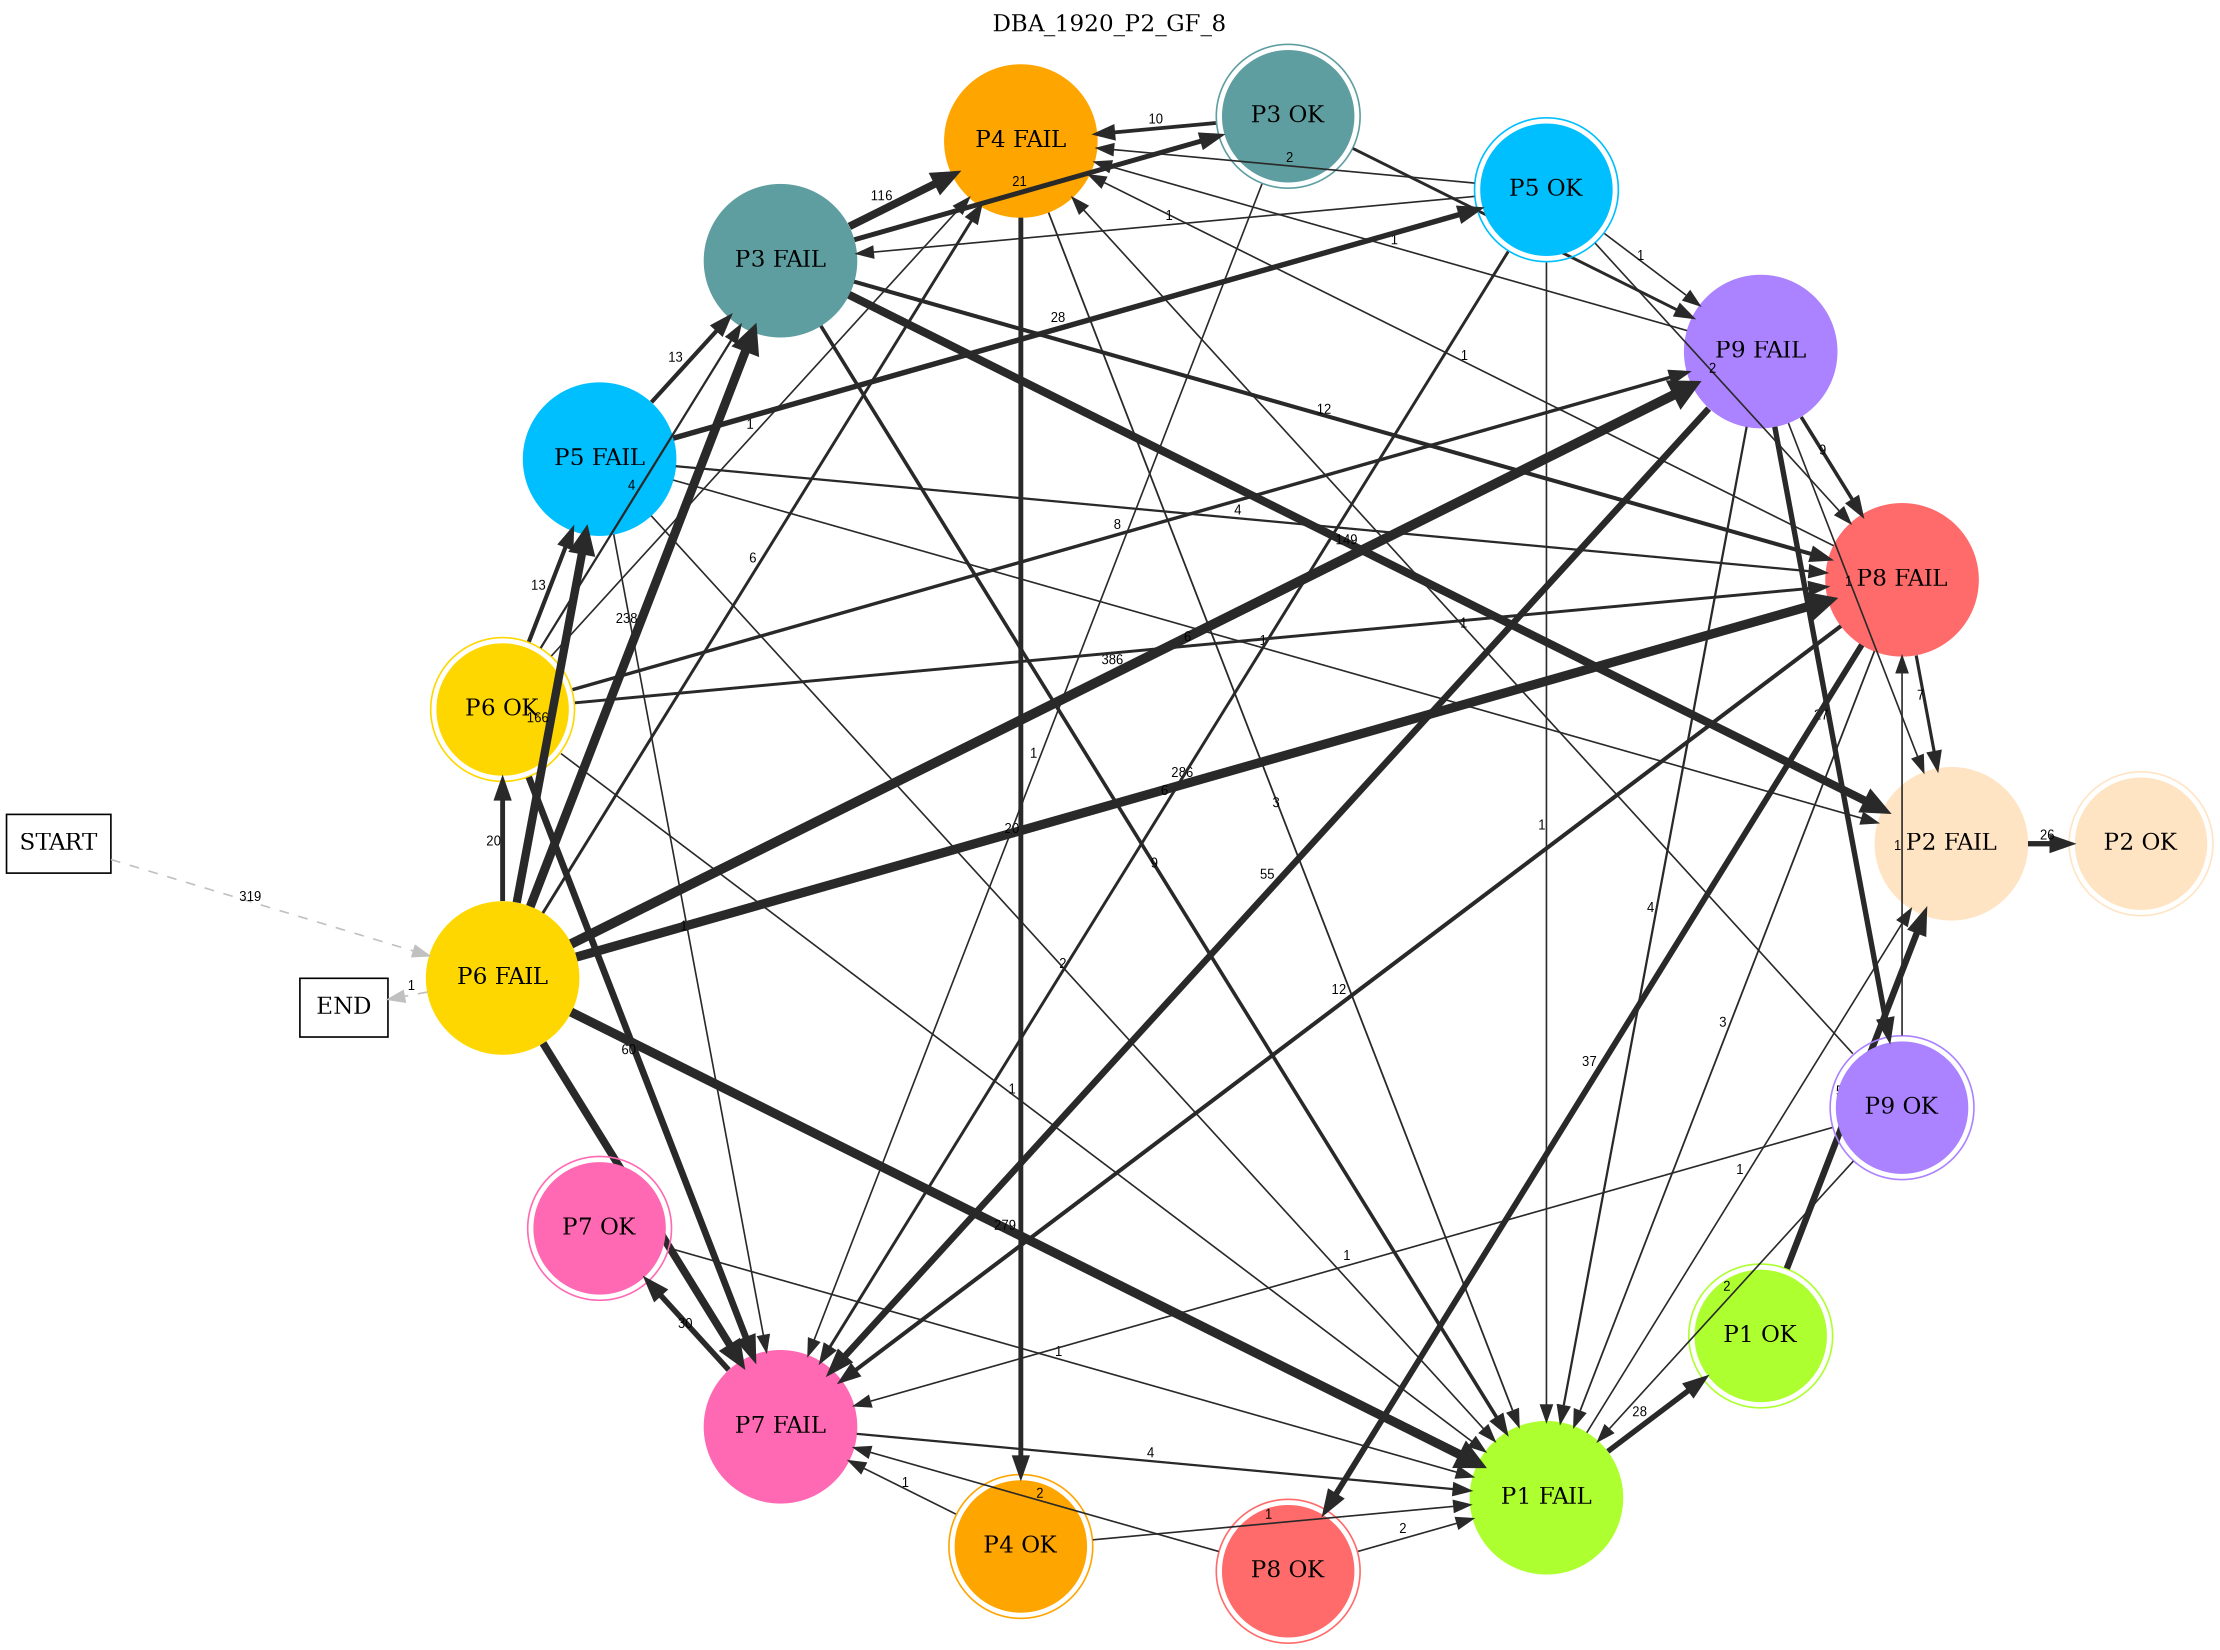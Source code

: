 digraph DBA_1920_P2_GF_8 {
	labelloc="t";
	label=DBA_1920_P2_GF_8;
	dpi = 150
	size="16,11!";
	margin = 0;
layout=circo;
"START" [shape=box, fillcolor=white, style=filled, color=black]
"P6 FAIL" [shape=circle, color=gold, style=filled]
"P3 FAIL" [shape=circle, color=cadetblue, style=filled]
"P1 FAIL" [shape=circle, color=greenyellow, style=filled]
"P6 OK" [shape=circle, color=gold, peripheries=2, style=filled]
"P1 OK" [shape=circle, color=greenyellow, peripheries=2, style=filled]
"P2 FAIL" [shape=circle, color=bisque, style=filled]
"P2 OK" [shape=circle, color=bisque, peripheries=2, style=filled]
"P4 FAIL" [shape=circle, color=orange, style=filled]
"P3 OK" [shape=circle, color=cadetblue, peripheries=2, style=filled]
"P9 FAIL" [shape=circle, color=mediumpurple1, style=filled]
"P8 FAIL" [shape=circle, color=indianred1, style=filled]
"P7 FAIL" [shape=circle, color=hotpink, style=filled]
"P7 OK" [shape=circle, color=hotpink, peripheries=2, style=filled]
"P5 FAIL" [shape=circle, color=deepskyblue, style=filled]
"P5 OK" [shape=circle, color=deepskyblue, peripheries=2, style=filled]
"P4 OK" [shape=circle, color=orange, peripheries=2, style=filled]
"P9 OK" [shape=circle, color=mediumpurple1, peripheries=2, style=filled]
"P8 OK" [shape=circle, color=indianred1, peripheries=2, style=filled]
"END" [shape=box, fillcolor=white, style=filled, color=black]
"START" -> "P6 FAIL" [ style = dashed color=grey label ="319" labelfloat=false fontname="Arial" fontsize=8]

"P6 FAIL" -> "P3 FAIL" [ color=grey16 penwidth = "5.47227067367148"label ="238" labelfloat=false fontname="Arial" fontsize=8]

"P6 FAIL" -> "P1 FAIL" [ color=grey16 penwidth = "5.63121178182137"label ="279" labelfloat=false fontname="Arial" fontsize=8]

"P6 FAIL" -> "P6 OK" [ color=grey16 penwidth = "2.99573227355399"label ="20" labelfloat=false fontname="Arial" fontsize=8]

"P6 FAIL" -> "P4 FAIL" [ color=grey16 penwidth = "1.79175946922805"label ="6" labelfloat=false fontname="Arial" fontsize=8]

"P6 FAIL" -> "P9 FAIL" [ color=grey16 penwidth = "5.95583736946483"label ="386" labelfloat=false fontname="Arial" fontsize=8]

"P6 FAIL" -> "P8 FAIL" [ color=grey16 penwidth = "5.65599181081985"label ="286" labelfloat=false fontname="Arial" fontsize=8]

"P6 FAIL" -> "P7 FAIL" [ color=grey16 penwidth = "4.72738781871234"label ="113" labelfloat=false fontname="Arial" fontsize=8]

"P6 FAIL" -> "P5 FAIL" [ color=grey16 penwidth = "5.11198778835654"label ="166" labelfloat=false fontname="Arial" fontsize=8]

"P6 FAIL" -> "END" [ style = dashed color=grey label ="1" labelfloat=false fontname="Arial" fontsize=8]

"P3 FAIL" -> "P1 FAIL" [ color=grey16 penwidth = "2.19722457733622"label ="9" labelfloat=false fontname="Arial" fontsize=8]

"P3 FAIL" -> "P2 FAIL" [ color=grey16 penwidth = "5.00394630594546"label ="149" labelfloat=false fontname="Arial" fontsize=8]

"P3 FAIL" -> "P4 FAIL" [ color=grey16 penwidth = "4.75359019110636"label ="116" labelfloat=false fontname="Arial" fontsize=8]

"P3 FAIL" -> "P3 OK" [ color=grey16 penwidth = "3.04452243772342"label ="21" labelfloat=false fontname="Arial" fontsize=8]

"P3 FAIL" -> "P8 FAIL" [ color=grey16 penwidth = "2.484906649788"label ="12" labelfloat=false fontname="Arial" fontsize=8]

"P1 FAIL" -> "P1 OK" [ color=grey16 penwidth = "3.3322045101752"label ="28" labelfloat=false fontname="Arial" fontsize=8]

"P1 FAIL" -> "P2 FAIL" [ color=grey16 penwidth = "1"label ="1" labelfloat=false fontname="Arial" fontsize=8]

"P6 OK" -> "P3 FAIL" [ color=grey16 penwidth = "1.38629436111989"label ="4" labelfloat=false fontname="Arial" fontsize=8]

"P6 OK" -> "P1 FAIL" [ color=grey16 penwidth = "1"label ="1" labelfloat=false fontname="Arial" fontsize=8]

"P6 OK" -> "P4 FAIL" [ color=grey16 penwidth = "1"label ="1" labelfloat=false fontname="Arial" fontsize=8]

"P6 OK" -> "P9 FAIL" [ color=grey16 penwidth = "2.07944154167984"label ="8" labelfloat=false fontname="Arial" fontsize=8]

"P6 OK" -> "P8 FAIL" [ color=grey16 penwidth = "1.79175946922805"label ="6" labelfloat=false fontname="Arial" fontsize=8]

"P6 OK" -> "P7 FAIL" [ color=grey16 penwidth = "4.0943445622221"label ="60" labelfloat=false fontname="Arial" fontsize=8]

"P6 OK" -> "P5 FAIL" [ color=grey16 penwidth = "2.56494935746154"label ="13" labelfloat=false fontname="Arial" fontsize=8]

"P1 OK" -> "P2 FAIL" [ color=grey16 penwidth = "3.98898404656427"label ="54" labelfloat=false fontname="Arial" fontsize=8]

"P2 FAIL" -> "P2 OK" [ color=grey16 penwidth = "3.25809653802148"label ="26" labelfloat=false fontname="Arial" fontsize=8]

"P4 FAIL" -> "P1 FAIL" [ color=grey16 penwidth = "1.09861228866811"label ="3" labelfloat=false fontname="Arial" fontsize=8]

"P4 FAIL" -> "P4 OK" [ color=grey16 penwidth = "2.99573227355399"label ="20" labelfloat=false fontname="Arial" fontsize=8]

"P3 OK" -> "P4 FAIL" [ color=grey16 penwidth = "2.30258509299405"label ="10" labelfloat=false fontname="Arial" fontsize=8]

"P3 OK" -> "P9 FAIL" [ color=grey16 penwidth = "1.79175946922805"label ="6" labelfloat=false fontname="Arial" fontsize=8]

"P3 OK" -> "P7 FAIL" [ color=grey16 penwidth = "1"label ="1" labelfloat=false fontname="Arial" fontsize=8]

"P9 FAIL" -> "P1 FAIL" [ color=grey16 penwidth = "1.38629436111989"label ="4" labelfloat=false fontname="Arial" fontsize=8]

"P9 FAIL" -> "P2 FAIL" [ color=grey16 penwidth = "1"label ="1" labelfloat=false fontname="Arial" fontsize=8]

"P9 FAIL" -> "P4 FAIL" [ color=grey16 penwidth = "1"label ="1" labelfloat=false fontname="Arial" fontsize=8]

"P9 FAIL" -> "P8 FAIL" [ color=grey16 penwidth = "2.19722457733622"label ="9" labelfloat=false fontname="Arial" fontsize=8]

"P9 FAIL" -> "P7 FAIL" [ color=grey16 penwidth = "4.00733318523247"label ="55" labelfloat=false fontname="Arial" fontsize=8]

"P9 FAIL" -> "P9 OK" [ color=grey16 penwidth = "3.29583686600433"label ="27" labelfloat=false fontname="Arial" fontsize=8]

"P8 FAIL" -> "P1 FAIL" [ color=grey16 penwidth = "1.09861228866811"label ="3" labelfloat=false fontname="Arial" fontsize=8]

"P8 FAIL" -> "P2 FAIL" [ color=grey16 penwidth = "1.94591014905531"label ="7" labelfloat=false fontname="Arial" fontsize=8]

"P8 FAIL" -> "P4 FAIL" [ color=grey16 penwidth = "1"label ="1" labelfloat=false fontname="Arial" fontsize=8]

"P8 FAIL" -> "P7 FAIL" [ color=grey16 penwidth = "2.484906649788"label ="12" labelfloat=false fontname="Arial" fontsize=8]

"P8 FAIL" -> "P8 OK" [ color=grey16 penwidth = "3.61091791264422"label ="37" labelfloat=false fontname="Arial" fontsize=8]

"P7 FAIL" -> "P1 FAIL" [ color=grey16 penwidth = "1.38629436111989"label ="4" labelfloat=false fontname="Arial" fontsize=8]

"P7 FAIL" -> "P7 OK" [ color=grey16 penwidth = "3.40119738166216"label ="30" labelfloat=false fontname="Arial" fontsize=8]

"P7 OK" -> "P1 FAIL" [ color=grey16 penwidth = "1"label ="1" labelfloat=false fontname="Arial" fontsize=8]

"P5 FAIL" -> "P3 FAIL" [ color=grey16 penwidth = "2.56494935746154"label ="13" labelfloat=false fontname="Arial" fontsize=8]

"P5 FAIL" -> "P1 FAIL" [ color=grey16 penwidth = "1"label ="2" labelfloat=false fontname="Arial" fontsize=8]

"P5 FAIL" -> "P2 FAIL" [ color=grey16 penwidth = "1"label ="1" labelfloat=false fontname="Arial" fontsize=8]

"P5 FAIL" -> "P8 FAIL" [ color=grey16 penwidth = "1.38629436111989"label ="4" labelfloat=false fontname="Arial" fontsize=8]

"P5 FAIL" -> "P7 FAIL" [ color=grey16 penwidth = "1"label ="1" labelfloat=false fontname="Arial" fontsize=8]

"P5 FAIL" -> "P5 OK" [ color=grey16 penwidth = "3.3322045101752"label ="28" labelfloat=false fontname="Arial" fontsize=8]

"P5 OK" -> "P3 FAIL" [ color=grey16 penwidth = "1"label ="1" labelfloat=false fontname="Arial" fontsize=8]

"P5 OK" -> "P1 FAIL" [ color=grey16 penwidth = "1"label ="1" labelfloat=false fontname="Arial" fontsize=8]

"P5 OK" -> "P4 FAIL" [ color=grey16 penwidth = "1"label ="2" labelfloat=false fontname="Arial" fontsize=8]

"P5 OK" -> "P9 FAIL" [ color=grey16 penwidth = "1"label ="1" labelfloat=false fontname="Arial" fontsize=8]

"P5 OK" -> "P8 FAIL" [ color=grey16 penwidth = "1"label ="2" labelfloat=false fontname="Arial" fontsize=8]

"P5 OK" -> "P7 FAIL" [ color=grey16 penwidth = "1.79175946922805"label ="6" labelfloat=false fontname="Arial" fontsize=8]

"P4 OK" -> "P1 FAIL" [ color=grey16 penwidth = "1"label ="1" labelfloat=false fontname="Arial" fontsize=8]

"P4 OK" -> "P7 FAIL" [ color=grey16 penwidth = "1"label ="1" labelfloat=false fontname="Arial" fontsize=8]

"P9 OK" -> "P1 FAIL" [ color=grey16 penwidth = "1"label ="2" labelfloat=false fontname="Arial" fontsize=8]

"P9 OK" -> "P4 FAIL" [ color=grey16 penwidth = "1"label ="1" labelfloat=false fontname="Arial" fontsize=8]

"P9 OK" -> "P8 FAIL" [ color=grey16 penwidth = "1"label ="1" labelfloat=false fontname="Arial" fontsize=8]

"P9 OK" -> "P7 FAIL" [ color=grey16 penwidth = "1"label ="1" labelfloat=false fontname="Arial" fontsize=8]

"P8 OK" -> "P1 FAIL" [ color=grey16 penwidth = "1"label ="2" labelfloat=false fontname="Arial" fontsize=8]

"P8 OK" -> "P7 FAIL" [ color=grey16 penwidth = "1"label ="2" labelfloat=false fontname="Arial" fontsize=8]

}
